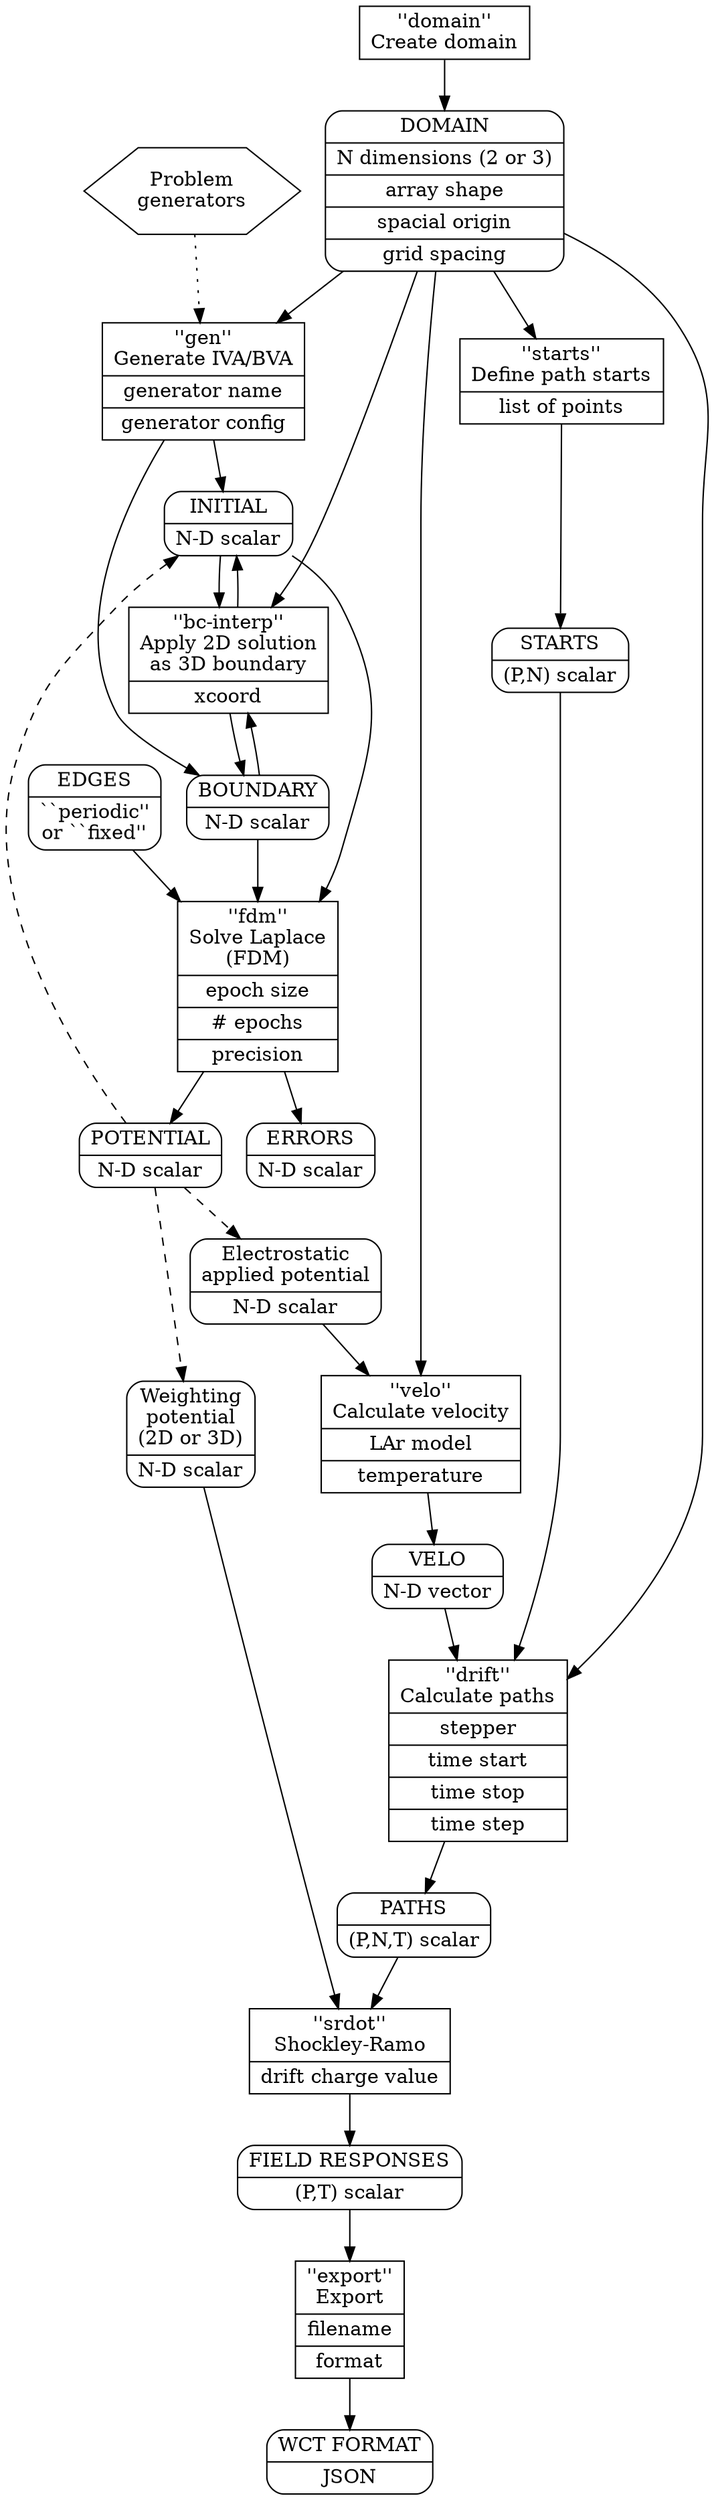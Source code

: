 digraph pochoir {
        // operators
        node[shape=hexagon]
        op_gens[label="Problem\ngenerators"]

        // commands
        node[shape=record]
        cmd_domain[label="''domain''\nCreate domain"]
        cmd_gen[label="{''gen''\nGenerate IVA/BVA|generator name|generator config}"]
        cmd_fdm[label="{''fdm''\nSolve Laplace\n(FDM)|epoch size|# epochs|precision}"]
        cmd_velo[label="{''velo''\nCalculate velocity|LAr model|temperature}"]
        cmd_starts[label="{''starts''\nDefine path starts|list of points}"]
        cmd_drift[label="{''drift''\nCalculate paths|stepper|time start|time stop|time step}"]
        cmd_bcinterp[label="{''bc-interp''\nApply 2D solution\nas 3D boundary|xcoord}"]
        cmd_srdot[label="{''srdot''\nShockley-Ramo|drift charge value}"]
        cmd_format[label="{''export''\nExport|filename|format}"]

        // arrays
        node[shape=Mrecord]
        domain[label="{DOMAIN|N dimensions (2 or 3)|array shape|spacial origin|grid spacing}"]
        initial[label="{INITIAL|N-D scalar}"]
        boundary[label="{BOUNDARY|N-D scalar}"]
        edges[label="{EDGES|``periodic''\nor ``fixed''}"]
        pot[label="{POTENTIAL|N-D scalar}"]
        espot[label="{Electrostatic\napplied potential|N-D scalar}"]
        wpot[label="{Weighting\npotential\n(2D or 3D)|N-D scalar}"]

        poterr[label="{ERRORS|N-D scalar}"]
        velo[label="{VELO|N-D vector}"]
        starts[label="{STARTS|(P,N) scalar}"]
        paths[label="{PATHS|(P,N,T) scalar}"]
        resps[label="{FIELD RESPONSES|(P,T) scalar}"]
        json[label="{WCT FORMAT|JSON}"]


        cmd_domain->domain
        domain->cmd_gen
        op_gens->cmd_gen[style=dotted]
        cmd_gen->initial
        cmd_gen->boundary
        edges->cmd_fdm
        initial->cmd_fdm
        boundary->cmd_fdm
        cmd_fdm->pot
        cmd_fdm->poterr

        pot->espot[style=dashed]
        pot->wpot[style=dashed]

        
        domain ->cmd_bcinterp
        initial -> cmd_bcinterp -> initial
        boundary -> cmd_bcinterp -> boundary

        espot -> cmd_velo -> velo
        domain -> cmd_velo

        domain->cmd_starts -> starts
        starts -> cmd_drift
        velo -> cmd_drift
        domain->cmd_drift -> paths
        
        initial -> pot[dir=back,style=dashed]

        wpot -> cmd_srdot
        paths -> cmd_srdot
        cmd_srdot -> resps -> cmd_format -> json
}
